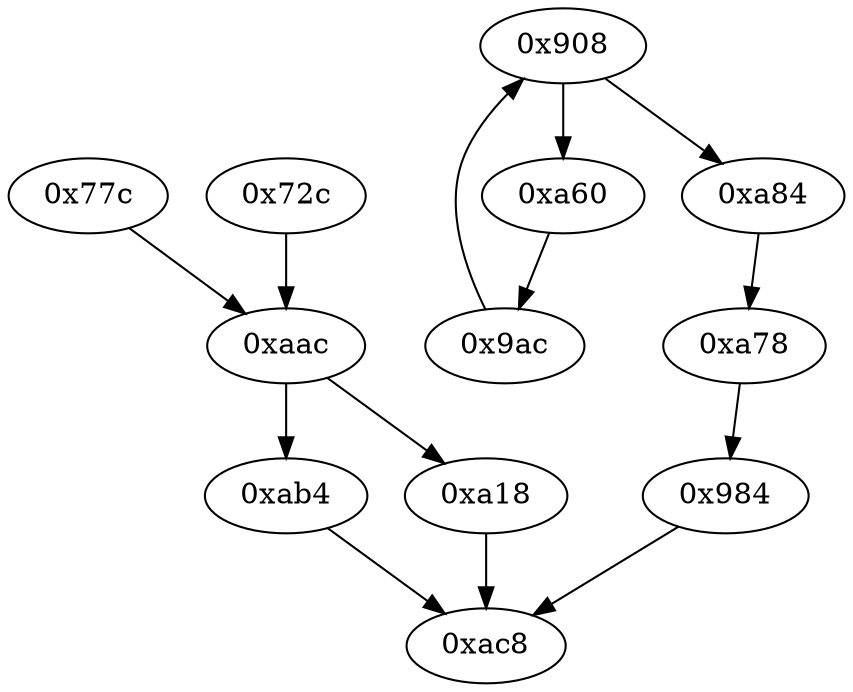 strict digraph "" {
	graph ["edge"="{}",
		file="/Users/mark/Documents//论文//第二篇论文//2018-08-24交论文后的备份/2019/CFG/basic-algorithms/factorial/1836_recovered.dot",
		"graph"="{u'file': u'/Users/mark/Documents//\u8bba\u6587//\u7b2c\u4e8c\u7bc7\u8bba\u6587//2018-08-24\u4ea4\u8bba\u6587\u540e\u7684\u5907\u4efd/\
2019/CFG/basic-algorithms/factorial/1836_recovered.dot'}",
		"node"="{u'opcode': u''}"
	];
	"0x984"	 [opcode="[u'mov', u'mov', u'b']"];
	"0xac8"	 [opcode="[u'ldr', u'ldr', u'ldr', u'ldr', u'sub', u'mov', u'sub', u'pop']"];
	"0x984" -> "0xac8";
	"0x9ac"	 [opcode="[u'ldr', u'ldr', u'ldr', u'ldr', u'mov', u'umull', u'mla', u'mla', u'ldr', u'mov', u'mov', u'mov', u'mov', u'add', u'b']"];
	"0x908"	 [opcode="[u'str', u'str', u'str', u'ldr', u'ldr', u'ldr', u'ldr', u'cmp', u'mov', u'b']"];
	"0x9ac" -> "0x908";
	"0xa60"	 [opcode="[u'ldr', u'str', u'asr', u'str', u'ldr', u'b']"];
	"0xa60" -> "0x9ac";
	"0x908" -> "0xa60";
	"0xa84"	 [opcode="[u'ldr', u'ldr', u'ldr', u'bl', u'ldr', u'b']"];
	"0x908" -> "0xa84";
	"0xa78"	 [opcode="[u'ldr', u'ldr', u'b']"];
	"0xa84" -> "0xa78";
	"0xa78" -> "0x984";
	"0xab4"	 [opcode="[u'ldr', u'b']"];
	"0xab4" -> "0xac8";
	"0x77c"	 [opcode="[u'ldr', u'cmp', u'mov', u'ldr']"];
	"0xaac"	 [opcode="[u'ldr', u'b']"];
	"0x77c" -> "0xaac";
	"0xa18"	 [opcode="[u'mov', u'mov', u'b']"];
	"0xa18" -> "0xac8";
	"0xaac" -> "0xab4";
	"0xaac" -> "0xa18";
	"0x72c"	 [opcode="[u'push', u'add', u'sub', u'str', u'ldr', u'str', u'ldr', u'ldr', u'str', u'ldr', u'ldr', u'ldr', u'ldr', u'ldr', u'add', u'str', \
u'ldr', u'add', u'str', u'b']"];
	"0x72c" -> "0xaac";
}
